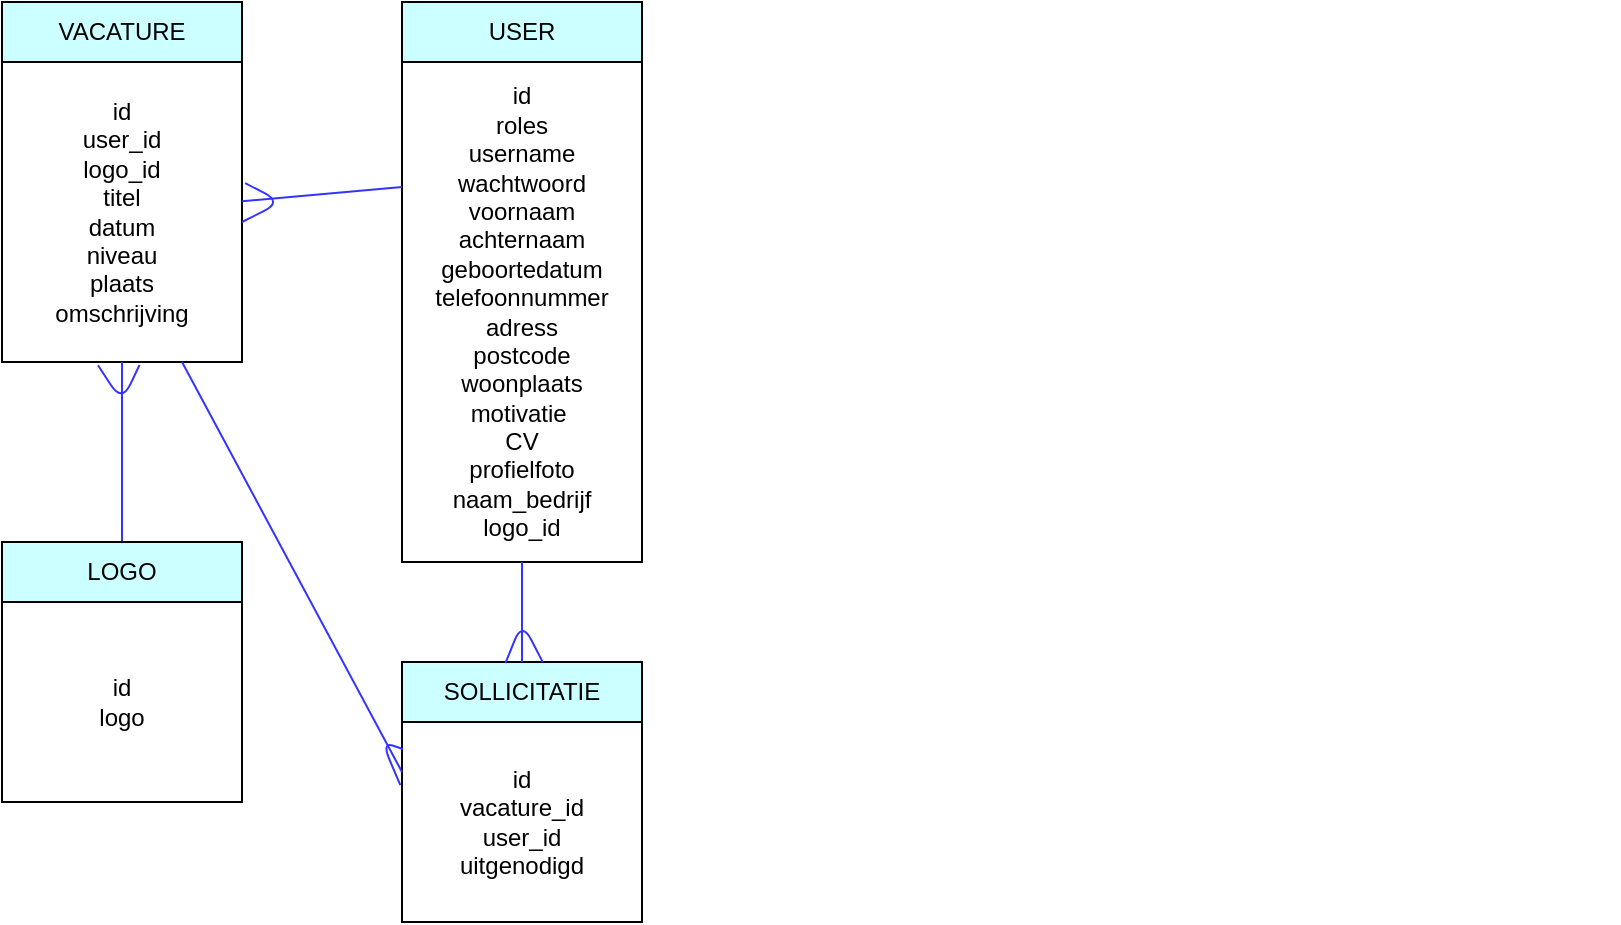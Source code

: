 <mxfile>
    <diagram id="swatAk5gQJxMhcXhR5sl" name="Page-1">
        <mxGraphModel dx="767" dy="424" grid="1" gridSize="10" guides="1" tooltips="1" connect="1" arrows="1" fold="1" page="1" pageScale="1" pageWidth="850" pageHeight="1100" math="0" shadow="0">
            <root>
                <mxCell id="0"/>
                <mxCell id="1" parent="0"/>
                <mxCell id="2" value="id&lt;br&gt;user_id&lt;br&gt;logo_id&lt;br&gt;titel&lt;br&gt;datum&lt;br&gt;niveau&lt;br&gt;plaats&lt;br&gt;omschrijving" style="rounded=0;whiteSpace=wrap;html=1;strokeColor=#000000;fillColor=#FFFFFF;fontColor=#000000;" parent="1" vertex="1">
                    <mxGeometry x="120" y="110" width="120" height="150" as="geometry"/>
                </mxCell>
                <mxCell id="3" value="&lt;font color=&quot;#000000&quot;&gt;VACATURE&lt;/font&gt;" style="rounded=0;whiteSpace=wrap;html=1;fillColor=#CCFFFF;strokeColor=#000000;" parent="1" vertex="1">
                    <mxGeometry x="120" y="80" width="120" height="30" as="geometry"/>
                </mxCell>
                <mxCell id="8" value="&lt;font color=&quot;#000000&quot;&gt;USER&lt;/font&gt;" style="rounded=0;whiteSpace=wrap;html=1;fillColor=#CCFFFF;strokeColor=#000000;" parent="1" vertex="1">
                    <mxGeometry x="320" y="80" width="120" height="30" as="geometry"/>
                </mxCell>
                <mxCell id="9" value="id&lt;br&gt;roles&lt;br&gt;username&lt;br&gt;wachtwoord&lt;br&gt;voornaam&lt;br&gt;achternaam&lt;br&gt;geboortedatum&lt;br&gt;telefoonnummer&lt;br&gt;adress&lt;br&gt;postcode&lt;br&gt;woonplaats&lt;br&gt;motivatie&amp;nbsp;&lt;br&gt;CV&lt;br&gt;profielfoto&lt;br&gt;naam_bedrijf&lt;br&gt;logo_id" style="rounded=0;whiteSpace=wrap;html=1;strokeColor=#000000;fillColor=#FFFFFF;fontColor=#000000;" parent="1" vertex="1">
                    <mxGeometry x="320" y="110" width="120" height="250" as="geometry"/>
                </mxCell>
                <mxCell id="11" value="&lt;font color=&quot;#000000&quot;&gt;SOLLICITATIE&lt;/font&gt;" style="rounded=0;whiteSpace=wrap;html=1;fillColor=#CCFFFF;strokeColor=#000000;" parent="1" vertex="1">
                    <mxGeometry x="320" y="410" width="120" height="30" as="geometry"/>
                </mxCell>
                <mxCell id="12" value="id&lt;br&gt;vacature_id&lt;br&gt;user_id&lt;br&gt;uitgenodigd" style="rounded=0;whiteSpace=wrap;html=1;strokeColor=#000000;fillColor=#FFFFFF;fontColor=#000000;" parent="1" vertex="1">
                    <mxGeometry x="320" y="440" width="120" height="100" as="geometry"/>
                </mxCell>
                <mxCell id="35" value="" style="edgeStyle=none;html=1;" parent="1" edge="1">
                    <mxGeometry relative="1" as="geometry">
                        <mxPoint x="920" y="230" as="sourcePoint"/>
                        <mxPoint x="920" y="230" as="targetPoint"/>
                    </mxGeometry>
                </mxCell>
                <mxCell id="66" value="" style="endArrow=none;html=1;strokeColor=#3333FF;exitX=0.5;exitY=1;exitDx=0;exitDy=0;entryX=0.5;entryY=0;entryDx=0;entryDy=0;" parent="1" source="2" target="83" edge="1">
                    <mxGeometry width="50" height="50" relative="1" as="geometry">
                        <mxPoint x="262.88" y="176.2" as="sourcePoint"/>
                        <mxPoint x="140" y="300" as="targetPoint"/>
                    </mxGeometry>
                </mxCell>
                <mxCell id="83" value="&lt;font color=&quot;#000000&quot;&gt;LOGO&lt;/font&gt;" style="rounded=0;whiteSpace=wrap;html=1;fillColor=#CCFFFF;strokeColor=#000000;" parent="1" vertex="1">
                    <mxGeometry x="120" y="350" width="120" height="30" as="geometry"/>
                </mxCell>
                <mxCell id="84" value="id&lt;br&gt;logo" style="rounded=0;whiteSpace=wrap;html=1;strokeColor=#000000;fillColor=#FFFFFF;fontColor=#000000;" parent="1" vertex="1">
                    <mxGeometry x="120" y="380" width="120" height="100" as="geometry"/>
                </mxCell>
                <mxCell id="85" value="" style="endArrow=none;html=1;strokeColor=#3333FF;exitX=0;exitY=0.25;exitDx=0;exitDy=0;" parent="1" source="9" target="2" edge="1">
                    <mxGeometry width="50" height="50" relative="1" as="geometry">
                        <mxPoint x="310" y="200" as="sourcePoint"/>
                        <mxPoint x="190" y="360" as="targetPoint"/>
                    </mxGeometry>
                </mxCell>
                <mxCell id="86" value="" style="endArrow=none;html=1;strokeColor=#3333FF;exitX=0.5;exitY=1;exitDx=0;exitDy=0;" parent="1" source="9" target="11" edge="1">
                    <mxGeometry width="50" height="50" relative="1" as="geometry">
                        <mxPoint x="430" y="400" as="sourcePoint"/>
                        <mxPoint x="200" y="370" as="targetPoint"/>
                    </mxGeometry>
                </mxCell>
                <mxCell id="87" value="" style="endArrow=none;html=1;strokeColor=#3333FF;exitX=0.75;exitY=1;exitDx=0;exitDy=0;entryX=0;entryY=0.25;entryDx=0;entryDy=0;" parent="1" source="2" target="12" edge="1">
                    <mxGeometry width="50" height="50" relative="1" as="geometry">
                        <mxPoint x="210" y="290.0" as="sourcePoint"/>
                        <mxPoint x="210" y="380" as="targetPoint"/>
                    </mxGeometry>
                </mxCell>
                <mxCell id="88" value="" style="endArrow=none;html=1;strokeColor=#3333FF;exitX=0.573;exitY=1.01;exitDx=0;exitDy=0;entryX=0.4;entryY=1.011;entryDx=0;entryDy=0;exitPerimeter=0;entryPerimeter=0;" parent="1" source="2" target="2" edge="1">
                    <mxGeometry width="50" height="50" relative="1" as="geometry">
                        <mxPoint x="220" y="300.0" as="sourcePoint"/>
                        <mxPoint x="220" y="390" as="targetPoint"/>
                        <Array as="points">
                            <mxPoint x="180" y="280"/>
                        </Array>
                    </mxGeometry>
                </mxCell>
                <mxCell id="90" value="" style="endArrow=none;html=1;strokeColor=#3333FF;exitX=0.587;exitY=0.006;exitDx=0;exitDy=0;entryX=0.431;entryY=0.019;entryDx=0;entryDy=0;entryPerimeter=0;exitPerimeter=0;" parent="1" source="11" target="11" edge="1">
                    <mxGeometry width="50" height="50" relative="1" as="geometry">
                        <mxPoint x="240" y="320.0" as="sourcePoint"/>
                        <mxPoint x="240" y="410" as="targetPoint"/>
                        <Array as="points">
                            <mxPoint x="380" y="390"/>
                        </Array>
                    </mxGeometry>
                </mxCell>
                <mxCell id="91" value="" style="endArrow=none;html=1;strokeColor=#3333FF;exitX=1.013;exitY=0.404;exitDx=0;exitDy=0;exitPerimeter=0;" parent="1" source="2" target="2" edge="1">
                    <mxGeometry width="50" height="50" relative="1" as="geometry">
                        <mxPoint x="250" y="330.0" as="sourcePoint"/>
                        <mxPoint x="250" y="420" as="targetPoint"/>
                        <Array as="points">
                            <mxPoint x="260" y="180"/>
                            <mxPoint x="240" y="190"/>
                        </Array>
                    </mxGeometry>
                </mxCell>
                <mxCell id="92" value="" style="endArrow=none;html=1;strokeColor=#3333FF;exitX=0.004;exitY=0.135;exitDx=0;exitDy=0;entryX=-0.007;entryY=0.316;entryDx=0;entryDy=0;entryPerimeter=0;exitPerimeter=0;" parent="1" source="12" target="12" edge="1">
                    <mxGeometry width="50" height="50" relative="1" as="geometry">
                        <mxPoint x="260" y="340.0" as="sourcePoint"/>
                        <mxPoint x="260" y="430" as="targetPoint"/>
                        <Array as="points">
                            <mxPoint x="310" y="450"/>
                        </Array>
                    </mxGeometry>
                </mxCell>
            </root>
        </mxGraphModel>
    </diagram>
</mxfile>